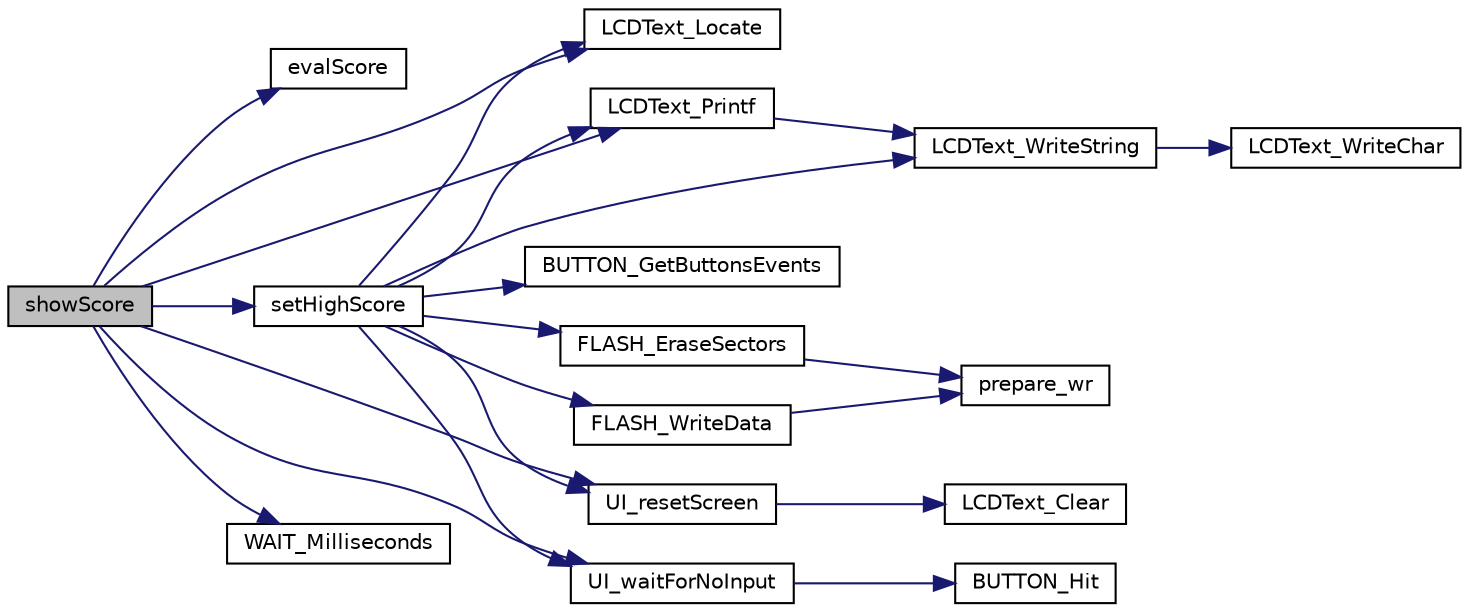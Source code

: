 digraph "showScore"
{
 // LATEX_PDF_SIZE
  edge [fontname="Helvetica",fontsize="10",labelfontname="Helvetica",labelfontsize="10"];
  node [fontname="Helvetica",fontsize="10",shape=record];
  rankdir="LR";
  Node1 [label="showScore",height=0.2,width=0.4,color="black", fillcolor="grey75", style="filled", fontcolor="black",tooltip=" "];
  Node1 -> Node2 [color="midnightblue",fontsize="10",style="solid",fontname="Helvetica"];
  Node2 [label="evalScore",height=0.2,width=0.4,color="black", fillcolor="white", style="filled",URL="$dc/d78/ui_8c.html#af8b6dd4476be700b383a3b92e697a028",tooltip=" "];
  Node1 -> Node3 [color="midnightblue",fontsize="10",style="solid",fontname="Helvetica"];
  Node3 [label="LCDText_Locate",height=0.2,width=0.4,color="black", fillcolor="white", style="filled",URL="$da/da4/group__LCD__Public__Functions.html#ga7187e0fca7d1666198d63c6c972edee7",tooltip="Moves the cursor to the position received in arguments."];
  Node1 -> Node4 [color="midnightblue",fontsize="10",style="solid",fontname="Helvetica"];
  Node4 [label="LCDText_Printf",height=0.2,width=0.4,color="black", fillcolor="white", style="filled",URL="$da/da4/group__LCD__Public__Functions.html#gabd9c9f5eb0a5e3cb33bd38f4b34a389b",tooltip="Writes in the LCD in similar way that the c printf does."];
  Node4 -> Node5 [color="midnightblue",fontsize="10",style="solid",fontname="Helvetica"];
  Node5 [label="LCDText_WriteString",height=0.2,width=0.4,color="black", fillcolor="white", style="filled",URL="$da/da4/group__LCD__Public__Functions.html#ga346f0227c399d12098b2b1d1e5d46da0",tooltip="Writes a string (word) to the display in the cursor position."];
  Node5 -> Node6 [color="midnightblue",fontsize="10",style="solid",fontname="Helvetica"];
  Node6 [label="LCDText_WriteChar",height=0.2,width=0.4,color="black", fillcolor="white", style="filled",URL="$da/da4/group__LCD__Public__Functions.html#gae2457428e83fd94180055837bd9f9675",tooltip="Writes a character to the display in the cursor position."];
  Node1 -> Node7 [color="midnightblue",fontsize="10",style="solid",fontname="Helvetica"];
  Node7 [label="setHighScore",height=0.2,width=0.4,color="black", fillcolor="white", style="filled",URL="$dc/d78/ui_8c.html#a5ab79b2a19710d6d3076c0ebf1195749",tooltip=" "];
  Node7 -> Node8 [color="midnightblue",fontsize="10",style="solid",fontname="Helvetica"];
  Node8 [label="BUTTON_GetButtonsEvents",height=0.2,width=0.4,color="black", fillcolor="white", style="filled",URL="$d2/df5/group__BUTTON__Public__Functions.html#ga2c59b4793ae9fcff36a5415748688519",tooltip="function that returns the state of the button"];
  Node7 -> Node9 [color="midnightblue",fontsize="10",style="solid",fontname="Helvetica"];
  Node9 [label="FLASH_EraseSectors",height=0.2,width=0.4,color="black", fillcolor="white", style="filled",URL="$d6/d20/group__FLASH__Public__Functions.html#ga698f741fbd7c45bf458536045c2bd495",tooltip="Erases sectors of flash memory."];
  Node9 -> Node10 [color="midnightblue",fontsize="10",style="solid",fontname="Helvetica"];
  Node10 [label="prepare_wr",height=0.2,width=0.4,color="black", fillcolor="white", style="filled",URL="$d1/d4d/flash_8c.html#a84efc66844fe2a9fa4a632b1354c16ae",tooltip=" "];
  Node7 -> Node11 [color="midnightblue",fontsize="10",style="solid",fontname="Helvetica"];
  Node11 [label="FLASH_WriteData",height=0.2,width=0.4,color="black", fillcolor="white", style="filled",URL="$d6/d20/group__FLASH__Public__Functions.html#ga3db6ec18c90224fb77b17365442f9247",tooltip="Writes data to determined space in flash memory."];
  Node11 -> Node10 [color="midnightblue",fontsize="10",style="solid",fontname="Helvetica"];
  Node7 -> Node3 [color="midnightblue",fontsize="10",style="solid",fontname="Helvetica"];
  Node7 -> Node4 [color="midnightblue",fontsize="10",style="solid",fontname="Helvetica"];
  Node7 -> Node5 [color="midnightblue",fontsize="10",style="solid",fontname="Helvetica"];
  Node7 -> Node12 [color="midnightblue",fontsize="10",style="solid",fontname="Helvetica"];
  Node12 [label="UI_resetScreen",height=0.2,width=0.4,color="black", fillcolor="white", style="filled",URL="$db/d68/group__UI__Public__Functions.html#ga6b56d9d97bfeb110604c4118d67fcf9b",tooltip="Cleans the LCD."];
  Node12 -> Node13 [color="midnightblue",fontsize="10",style="solid",fontname="Helvetica"];
  Node13 [label="LCDText_Clear",height=0.2,width=0.4,color="black", fillcolor="white", style="filled",URL="$da/da4/group__LCD__Public__Functions.html#gac1bdd6893daf2ea4733bfb2f40020378",tooltip="Clears the display using the command in the display API."];
  Node7 -> Node14 [color="midnightblue",fontsize="10",style="solid",fontname="Helvetica"];
  Node14 [label="UI_waitForNoInput",height=0.2,width=0.4,color="black", fillcolor="white", style="filled",URL="$db/d68/group__UI__Public__Functions.html#gad10124979857bde4d5b66768493e7ea1",tooltip="Waits for the user to stop presseing any button."];
  Node14 -> Node15 [color="midnightblue",fontsize="10",style="solid",fontname="Helvetica"];
  Node15 [label="BUTTON_Hit",height=0.2,width=0.4,color="black", fillcolor="white", style="filled",URL="$d2/df5/group__BUTTON__Public__Functions.html#ga9f00b0aebf4efaa3684a0e2ed2bfee08",tooltip="Non-blocking function that reads the button pressing."];
  Node1 -> Node12 [color="midnightblue",fontsize="10",style="solid",fontname="Helvetica"];
  Node1 -> Node14 [color="midnightblue",fontsize="10",style="solid",fontname="Helvetica"];
  Node1 -> Node16 [color="midnightblue",fontsize="10",style="solid",fontname="Helvetica"];
  Node16 [label="WAIT_Milliseconds",height=0.2,width=0.4,color="black", fillcolor="white", style="filled",URL="$df/d7c/group__WAIT__Public__Functions.html#ga8d3111b31ffb9bce9b32370b46ae00fb",tooltip="Waits a number of milliseconds."];
}

